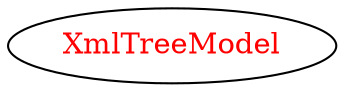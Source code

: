 digraph dependencyGraph {
 concentrate=true;
 ranksep="2.0";
 rankdir="LR"; 
 splines="ortho";
"XmlTreeModel" [fontcolor="red"];
}